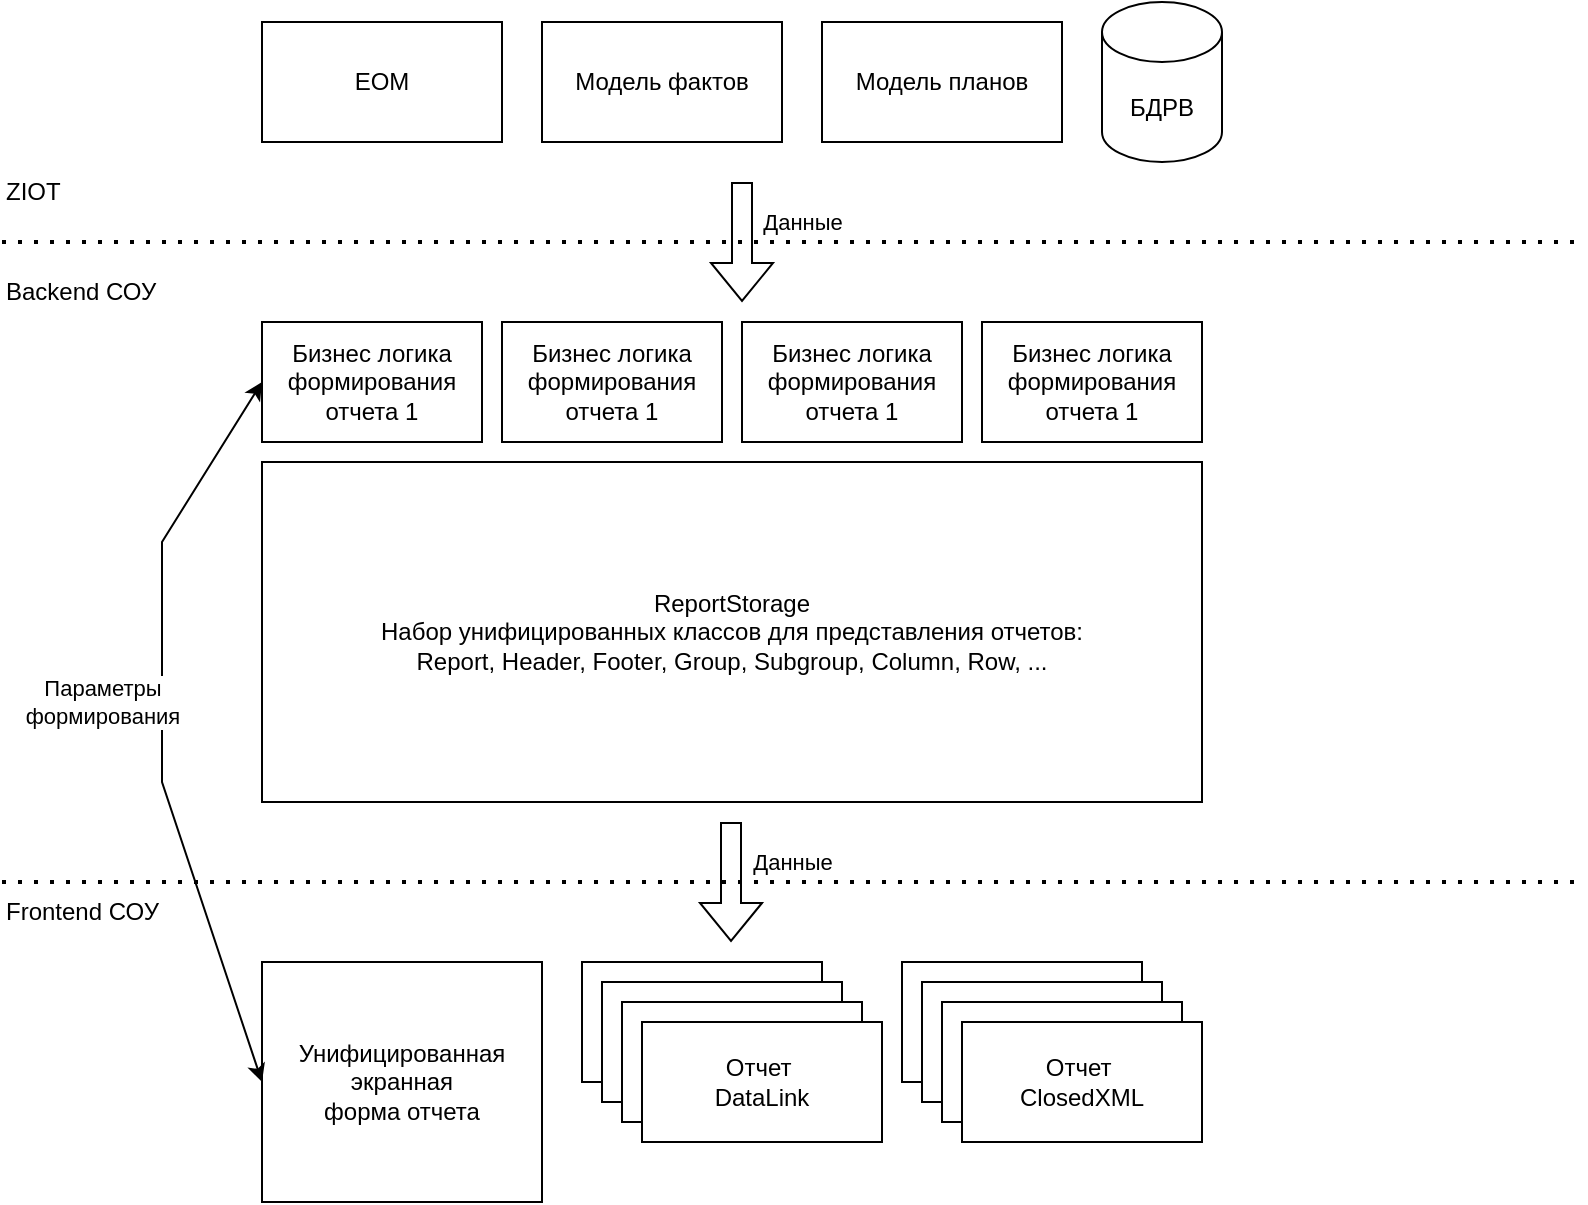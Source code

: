 <mxfile version="20.8.23" type="github">
  <diagram name="Страница 1" id="fKqOjSuukLFQEkXzYm4n">
    <mxGraphModel dx="993" dy="684" grid="1" gridSize="10" guides="1" tooltips="1" connect="1" arrows="1" fold="1" page="1" pageScale="1" pageWidth="827" pageHeight="1169" math="0" shadow="0">
      <root>
        <mxCell id="0" />
        <mxCell id="1" parent="0" />
        <mxCell id="5YQWLy8omhDsQ3KZEHmy-1" value="" style="endArrow=none;dashed=1;html=1;dashPattern=1 3;strokeWidth=2;rounded=0;" edge="1" parent="1">
          <mxGeometry width="50" height="50" relative="1" as="geometry">
            <mxPoint x="10" y="240" as="sourcePoint" />
            <mxPoint x="800" y="240" as="targetPoint" />
          </mxGeometry>
        </mxCell>
        <mxCell id="5YQWLy8omhDsQ3KZEHmy-2" value="БДРВ" style="shape=cylinder3;whiteSpace=wrap;html=1;boundedLbl=1;backgroundOutline=1;size=15;" vertex="1" parent="1">
          <mxGeometry x="560" y="120" width="60" height="80" as="geometry" />
        </mxCell>
        <mxCell id="5YQWLy8omhDsQ3KZEHmy-4" value="Модель планов" style="rounded=0;whiteSpace=wrap;html=1;" vertex="1" parent="1">
          <mxGeometry x="420" y="130" width="120" height="60" as="geometry" />
        </mxCell>
        <mxCell id="5YQWLy8omhDsQ3KZEHmy-5" value="Модель фактов" style="rounded=0;whiteSpace=wrap;html=1;" vertex="1" parent="1">
          <mxGeometry x="280" y="130" width="120" height="60" as="geometry" />
        </mxCell>
        <mxCell id="5YQWLy8omhDsQ3KZEHmy-6" value="ЕОМ" style="rounded=0;whiteSpace=wrap;html=1;" vertex="1" parent="1">
          <mxGeometry x="140" y="130" width="120" height="60" as="geometry" />
        </mxCell>
        <mxCell id="5YQWLy8omhDsQ3KZEHmy-7" value="ZIOT" style="text;html=1;strokeColor=none;fillColor=none;align=left;verticalAlign=middle;whiteSpace=wrap;rounded=0;" vertex="1" parent="1">
          <mxGeometry x="10" y="200" width="50" height="30" as="geometry" />
        </mxCell>
        <mxCell id="5YQWLy8omhDsQ3KZEHmy-8" value="Backend СОУ" style="text;html=1;strokeColor=none;fillColor=none;align=left;verticalAlign=middle;whiteSpace=wrap;rounded=0;" vertex="1" parent="1">
          <mxGeometry x="10" y="250" width="90" height="30" as="geometry" />
        </mxCell>
        <mxCell id="5YQWLy8omhDsQ3KZEHmy-9" value="Бизнес логика формирования отчета 1" style="rounded=0;whiteSpace=wrap;html=1;" vertex="1" parent="1">
          <mxGeometry x="140" y="280" width="110" height="60" as="geometry" />
        </mxCell>
        <mxCell id="5YQWLy8omhDsQ3KZEHmy-10" value="Бизнес логика формирования отчета 1" style="rounded=0;whiteSpace=wrap;html=1;" vertex="1" parent="1">
          <mxGeometry x="260" y="280" width="110" height="60" as="geometry" />
        </mxCell>
        <mxCell id="5YQWLy8omhDsQ3KZEHmy-11" value="Бизнес логика формирования отчета 1" style="rounded=0;whiteSpace=wrap;html=1;" vertex="1" parent="1">
          <mxGeometry x="380" y="280" width="110" height="60" as="geometry" />
        </mxCell>
        <mxCell id="5YQWLy8omhDsQ3KZEHmy-12" value="Бизнес логика формирования отчета 1" style="rounded=0;whiteSpace=wrap;html=1;" vertex="1" parent="1">
          <mxGeometry x="500" y="280" width="110" height="60" as="geometry" />
        </mxCell>
        <mxCell id="5YQWLy8omhDsQ3KZEHmy-13" value="Данные" style="shape=flexArrow;endArrow=classic;html=1;rounded=0;" edge="1" parent="1">
          <mxGeometry x="-0.333" y="30" width="50" height="50" relative="1" as="geometry">
            <mxPoint x="380" y="210" as="sourcePoint" />
            <mxPoint x="380" y="270" as="targetPoint" />
            <mxPoint as="offset" />
          </mxGeometry>
        </mxCell>
        <mxCell id="5YQWLy8omhDsQ3KZEHmy-16" value="ReportStorage&lt;br&gt;Набор унифицированных классов для представления отчетов:&lt;br&gt;Report, Header, Footer, Group, Subgroup, Column, Row, ..." style="rounded=0;whiteSpace=wrap;html=1;" vertex="1" parent="1">
          <mxGeometry x="140" y="350" width="470" height="170" as="geometry" />
        </mxCell>
        <mxCell id="5YQWLy8omhDsQ3KZEHmy-17" value="" style="endArrow=none;dashed=1;html=1;dashPattern=1 3;strokeWidth=2;rounded=0;" edge="1" parent="1">
          <mxGeometry width="50" height="50" relative="1" as="geometry">
            <mxPoint x="10" y="560" as="sourcePoint" />
            <mxPoint x="800" y="560" as="targetPoint" />
          </mxGeometry>
        </mxCell>
        <mxCell id="5YQWLy8omhDsQ3KZEHmy-18" value="Frontend СОУ" style="text;html=1;strokeColor=none;fillColor=none;align=left;verticalAlign=middle;whiteSpace=wrap;rounded=0;" vertex="1" parent="1">
          <mxGeometry x="10" y="560" width="90" height="30" as="geometry" />
        </mxCell>
        <mxCell id="5YQWLy8omhDsQ3KZEHmy-19" value="Данные" style="shape=flexArrow;endArrow=classic;html=1;rounded=0;" edge="1" parent="1">
          <mxGeometry x="-0.333" y="30" width="50" height="50" relative="1" as="geometry">
            <mxPoint x="374.5" y="530" as="sourcePoint" />
            <mxPoint x="374.5" y="590" as="targetPoint" />
            <mxPoint as="offset" />
          </mxGeometry>
        </mxCell>
        <mxCell id="5YQWLy8omhDsQ3KZEHmy-20" value="Унифицированная &lt;br&gt;экранная &lt;br&gt;форма отчета" style="rounded=0;whiteSpace=wrap;html=1;" vertex="1" parent="1">
          <mxGeometry x="140" y="600" width="140" height="120" as="geometry" />
        </mxCell>
        <mxCell id="5YQWLy8omhDsQ3KZEHmy-21" value="Отчет&amp;nbsp;&lt;br&gt;DataLink" style="rounded=0;whiteSpace=wrap;html=1;" vertex="1" parent="1">
          <mxGeometry x="300" y="600" width="120" height="60" as="geometry" />
        </mxCell>
        <mxCell id="5YQWLy8omhDsQ3KZEHmy-22" value="Отчет&amp;nbsp;&lt;br&gt;DataLink" style="rounded=0;whiteSpace=wrap;html=1;" vertex="1" parent="1">
          <mxGeometry x="310" y="610" width="120" height="60" as="geometry" />
        </mxCell>
        <mxCell id="5YQWLy8omhDsQ3KZEHmy-23" value="Отчет&amp;nbsp;&lt;br&gt;DataLink" style="rounded=0;whiteSpace=wrap;html=1;" vertex="1" parent="1">
          <mxGeometry x="320" y="620" width="120" height="60" as="geometry" />
        </mxCell>
        <mxCell id="5YQWLy8omhDsQ3KZEHmy-24" value="Отчет&amp;nbsp;&lt;br&gt;DataLink" style="rounded=0;whiteSpace=wrap;html=1;" vertex="1" parent="1">
          <mxGeometry x="330" y="630" width="120" height="60" as="geometry" />
        </mxCell>
        <mxCell id="5YQWLy8omhDsQ3KZEHmy-25" value="Отчет&amp;nbsp;&lt;br&gt;ClosedXML" style="rounded=0;whiteSpace=wrap;html=1;" vertex="1" parent="1">
          <mxGeometry x="460" y="600" width="120" height="60" as="geometry" />
        </mxCell>
        <mxCell id="5YQWLy8omhDsQ3KZEHmy-26" value="Параметры&lt;br&gt;формирования" style="endArrow=classic;startArrow=classic;html=1;rounded=0;entryX=0;entryY=0.5;entryDx=0;entryDy=0;exitX=0;exitY=0.5;exitDx=0;exitDy=0;" edge="1" parent="1" source="5YQWLy8omhDsQ3KZEHmy-20" target="5YQWLy8omhDsQ3KZEHmy-9">
          <mxGeometry x="0.064" y="30" width="50" height="50" relative="1" as="geometry">
            <mxPoint x="120" y="590" as="sourcePoint" />
            <mxPoint x="110" y="450" as="targetPoint" />
            <Array as="points">
              <mxPoint x="90" y="510" />
              <mxPoint x="90" y="390" />
            </Array>
            <mxPoint as="offset" />
          </mxGeometry>
        </mxCell>
        <mxCell id="5YQWLy8omhDsQ3KZEHmy-27" value="Отчет&amp;nbsp;&lt;br&gt;ClosedXML" style="rounded=0;whiteSpace=wrap;html=1;" vertex="1" parent="1">
          <mxGeometry x="470" y="610" width="120" height="60" as="geometry" />
        </mxCell>
        <mxCell id="5YQWLy8omhDsQ3KZEHmy-28" value="Отчет&amp;nbsp;&lt;br&gt;ClosedXML" style="rounded=0;whiteSpace=wrap;html=1;" vertex="1" parent="1">
          <mxGeometry x="480" y="620" width="120" height="60" as="geometry" />
        </mxCell>
        <mxCell id="5YQWLy8omhDsQ3KZEHmy-29" value="Отчет&amp;nbsp;&lt;br&gt;ClosedXML" style="rounded=0;whiteSpace=wrap;html=1;" vertex="1" parent="1">
          <mxGeometry x="490" y="630" width="120" height="60" as="geometry" />
        </mxCell>
      </root>
    </mxGraphModel>
  </diagram>
</mxfile>

